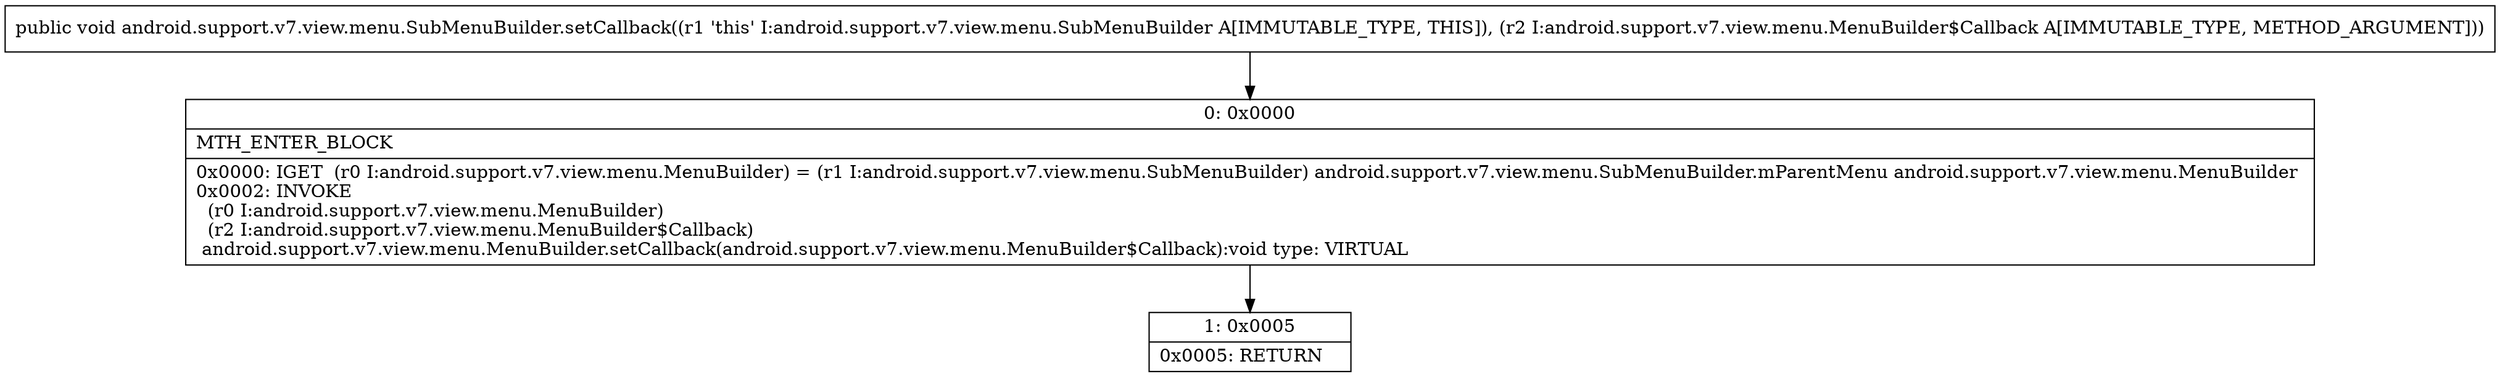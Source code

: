 digraph "CFG forandroid.support.v7.view.menu.SubMenuBuilder.setCallback(Landroid\/support\/v7\/view\/menu\/MenuBuilder$Callback;)V" {
Node_0 [shape=record,label="{0\:\ 0x0000|MTH_ENTER_BLOCK\l|0x0000: IGET  (r0 I:android.support.v7.view.menu.MenuBuilder) = (r1 I:android.support.v7.view.menu.SubMenuBuilder) android.support.v7.view.menu.SubMenuBuilder.mParentMenu android.support.v7.view.menu.MenuBuilder \l0x0002: INVOKE  \l  (r0 I:android.support.v7.view.menu.MenuBuilder)\l  (r2 I:android.support.v7.view.menu.MenuBuilder$Callback)\l android.support.v7.view.menu.MenuBuilder.setCallback(android.support.v7.view.menu.MenuBuilder$Callback):void type: VIRTUAL \l}"];
Node_1 [shape=record,label="{1\:\ 0x0005|0x0005: RETURN   \l}"];
MethodNode[shape=record,label="{public void android.support.v7.view.menu.SubMenuBuilder.setCallback((r1 'this' I:android.support.v7.view.menu.SubMenuBuilder A[IMMUTABLE_TYPE, THIS]), (r2 I:android.support.v7.view.menu.MenuBuilder$Callback A[IMMUTABLE_TYPE, METHOD_ARGUMENT])) }"];
MethodNode -> Node_0;
Node_0 -> Node_1;
}

